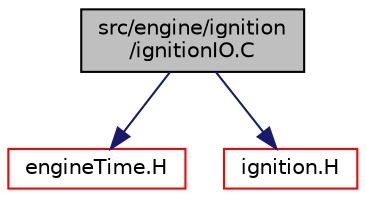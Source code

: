 digraph "src/engine/ignition/ignitionIO.C"
{
  bgcolor="transparent";
  edge [fontname="Helvetica",fontsize="10",labelfontname="Helvetica",labelfontsize="10"];
  node [fontname="Helvetica",fontsize="10",shape=record];
  Node1 [label="src/engine/ignition\l/ignitionIO.C",height=0.2,width=0.4,color="black", fillcolor="grey75", style="filled", fontcolor="black"];
  Node1 -> Node2 [color="midnightblue",fontsize="10",style="solid",fontname="Helvetica"];
  Node2 [label="engineTime.H",height=0.2,width=0.4,color="red",URL="$a04982.html"];
  Node1 -> Node3 [color="midnightblue",fontsize="10",style="solid",fontname="Helvetica"];
  Node3 [label="ignition.H",height=0.2,width=0.4,color="red",URL="$a04988.html"];
}
